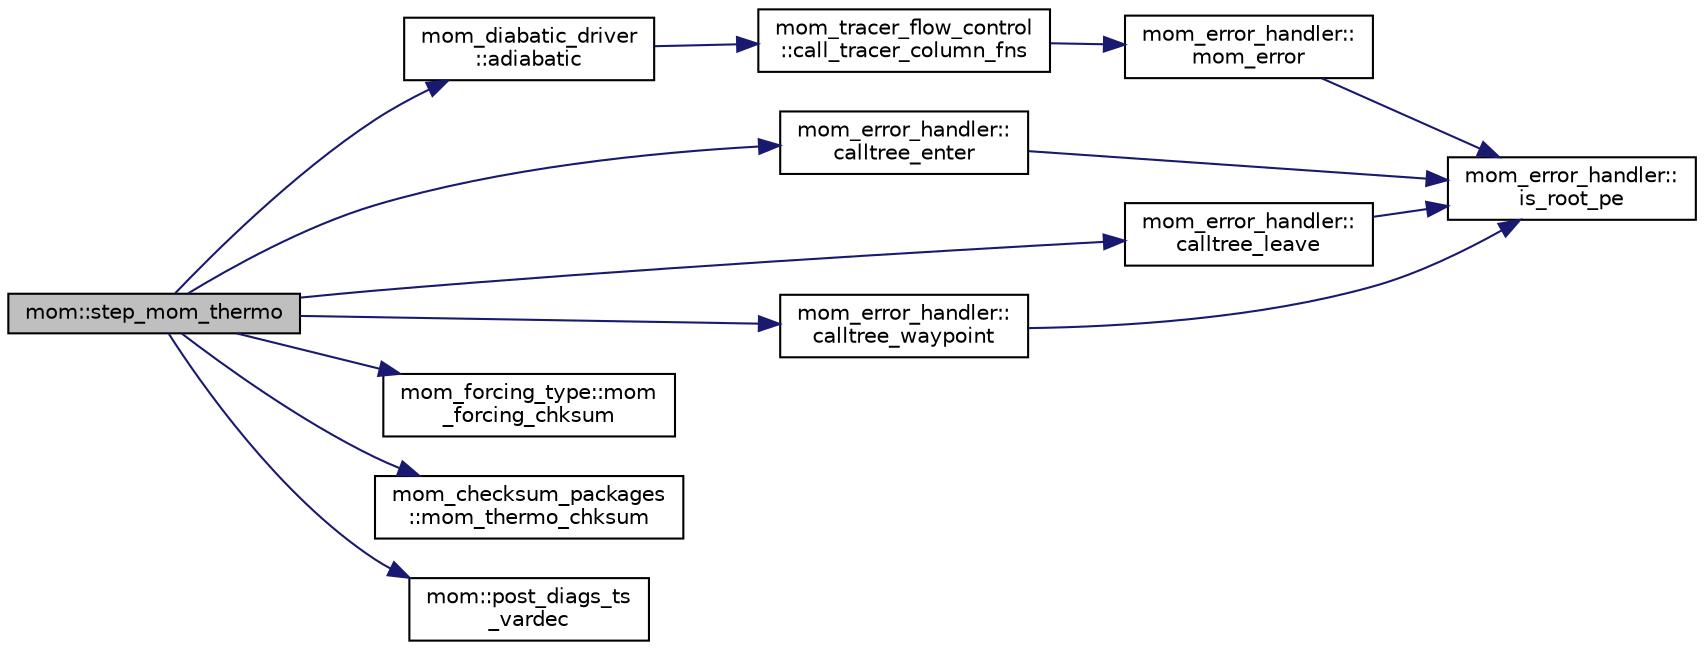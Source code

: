 digraph "mom::step_mom_thermo"
{
 // INTERACTIVE_SVG=YES
  edge [fontname="Helvetica",fontsize="10",labelfontname="Helvetica",labelfontsize="10"];
  node [fontname="Helvetica",fontsize="10",shape=record];
  rankdir="LR";
  Node415 [label="mom::step_mom_thermo",height=0.2,width=0.4,color="black", fillcolor="grey75", style="filled", fontcolor="black"];
  Node415 -> Node416 [color="midnightblue",fontsize="10",style="solid",fontname="Helvetica"];
  Node416 [label="mom_diabatic_driver\l::adiabatic",height=0.2,width=0.4,color="black", fillcolor="white", style="filled",URL="$namespacemom__diabatic__driver.html#a1524abcabaf6ccb0be7da294b0968984",tooltip="Routine called for adiabatic physics. "];
  Node416 -> Node417 [color="midnightblue",fontsize="10",style="solid",fontname="Helvetica"];
  Node417 [label="mom_tracer_flow_control\l::call_tracer_column_fns",height=0.2,width=0.4,color="black", fillcolor="white", style="filled",URL="$namespacemom__tracer__flow__control.html#a7ab9818c25f7abc0cf44f970b70f003a",tooltip="This subroutine calls all registered tracer column physics subroutines. "];
  Node417 -> Node418 [color="midnightblue",fontsize="10",style="solid",fontname="Helvetica"];
  Node418 [label="mom_error_handler::\lmom_error",height=0.2,width=0.4,color="black", fillcolor="white", style="filled",URL="$namespacemom__error__handler.html#a460cfb79a06c29fc249952c2a3710d67"];
  Node418 -> Node419 [color="midnightblue",fontsize="10",style="solid",fontname="Helvetica"];
  Node419 [label="mom_error_handler::\lis_root_pe",height=0.2,width=0.4,color="black", fillcolor="white", style="filled",URL="$namespacemom__error__handler.html#ad5f00a53059c72fe2332d1436c80ca71"];
  Node415 -> Node420 [color="midnightblue",fontsize="10",style="solid",fontname="Helvetica"];
  Node420 [label="mom_error_handler::\lcalltree_enter",height=0.2,width=0.4,color="black", fillcolor="white", style="filled",URL="$namespacemom__error__handler.html#a9cda07a87815f0e5594066162b4345c3",tooltip="Writes a message about entering a subroutine if call tree reporting is active. "];
  Node420 -> Node419 [color="midnightblue",fontsize="10",style="solid",fontname="Helvetica"];
  Node415 -> Node421 [color="midnightblue",fontsize="10",style="solid",fontname="Helvetica"];
  Node421 [label="mom_error_handler::\lcalltree_leave",height=0.2,width=0.4,color="black", fillcolor="white", style="filled",URL="$namespacemom__error__handler.html#a88ea67781e2ed9b73ab7eac8ea5e8578",tooltip="Writes a message about leaving a subroutine if call tree reporting is active. "];
  Node421 -> Node419 [color="midnightblue",fontsize="10",style="solid",fontname="Helvetica"];
  Node415 -> Node422 [color="midnightblue",fontsize="10",style="solid",fontname="Helvetica"];
  Node422 [label="mom_error_handler::\lcalltree_waypoint",height=0.2,width=0.4,color="black", fillcolor="white", style="filled",URL="$namespacemom__error__handler.html#a34a02e601a60f03cb97a72fe25a32853",tooltip="Writes a message about reaching a milestone if call tree reporting is active. "];
  Node422 -> Node419 [color="midnightblue",fontsize="10",style="solid",fontname="Helvetica"];
  Node415 -> Node423 [color="midnightblue",fontsize="10",style="solid",fontname="Helvetica"];
  Node423 [label="mom_forcing_type::mom\l_forcing_chksum",height=0.2,width=0.4,color="black", fillcolor="white", style="filled",URL="$namespacemom__forcing__type.html#a8b20c65987605b9b0d233b297e3e25ca",tooltip="Write out chksums for basic state variables. "];
  Node415 -> Node424 [color="midnightblue",fontsize="10",style="solid",fontname="Helvetica"];
  Node424 [label="mom_checksum_packages\l::mom_thermo_chksum",height=0.2,width=0.4,color="black", fillcolor="white", style="filled",URL="$namespacemom__checksum__packages.html#a12d02a2a3459b9902582db3ccd574d69"];
  Node415 -> Node425 [color="midnightblue",fontsize="10",style="solid",fontname="Helvetica"];
  Node425 [label="mom::post_diags_ts\l_vardec",height=0.2,width=0.4,color="black", fillcolor="white", style="filled",URL="$namespacemom.html#ade4c1552728b358f6ce4114943079214",tooltip="Calculate and post variance decay diagnostics for temp/salt. "];
}

